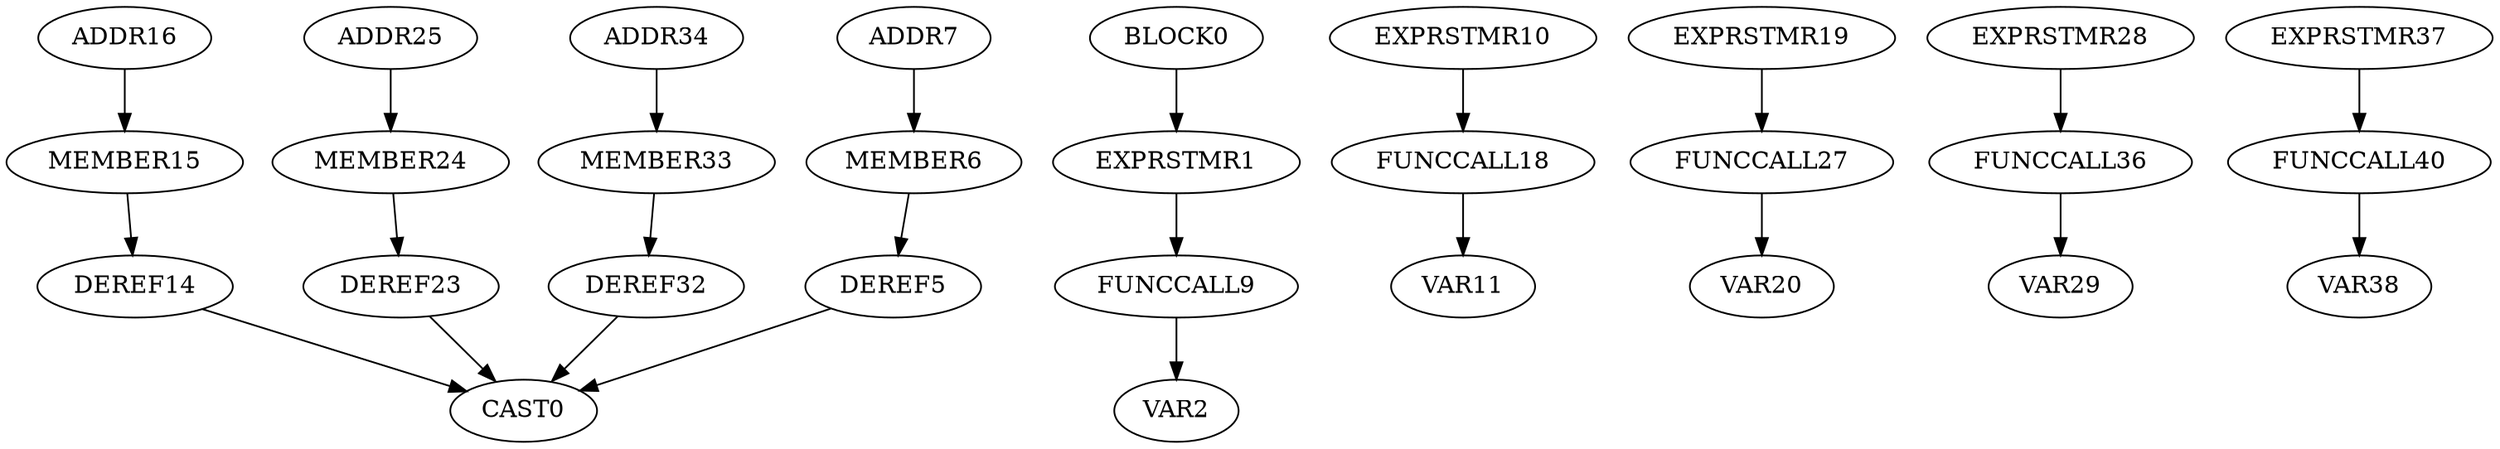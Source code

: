 digraph A { 
DEREF5 -> CAST0
MEMBER6 -> DEREF5
ADDR7 -> MEMBER6
FUNCCALL9 -> VAR2
EXPRSTMR1 -> FUNCCALL9
DEREF14 -> CAST0
MEMBER15 -> DEREF14
ADDR16 -> MEMBER15
FUNCCALL18 -> VAR11
EXPRSTMR10 -> FUNCCALL18
DEREF23 -> CAST0
MEMBER24 -> DEREF23
ADDR25 -> MEMBER24
FUNCCALL27 -> VAR20
EXPRSTMR19 -> FUNCCALL27
DEREF32 -> CAST0
MEMBER33 -> DEREF32
ADDR34 -> MEMBER33
FUNCCALL36 -> VAR29
EXPRSTMR28 -> FUNCCALL36
FUNCCALL40 -> VAR38
EXPRSTMR37 -> FUNCCALL40
BLOCK0 -> EXPRSTMR1
}
